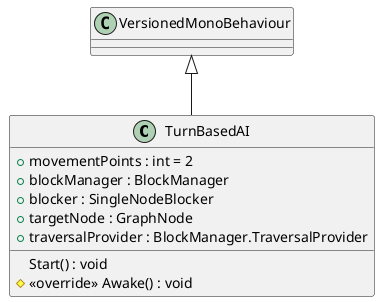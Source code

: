 @startuml
class TurnBasedAI {
    + movementPoints : int = 2
    + blockManager : BlockManager
    + blocker : SingleNodeBlocker
    + targetNode : GraphNode
    + traversalProvider : BlockManager.TraversalProvider
    Start() : void
    # <<override>> Awake() : void
}
VersionedMonoBehaviour <|-- TurnBasedAI
@enduml
